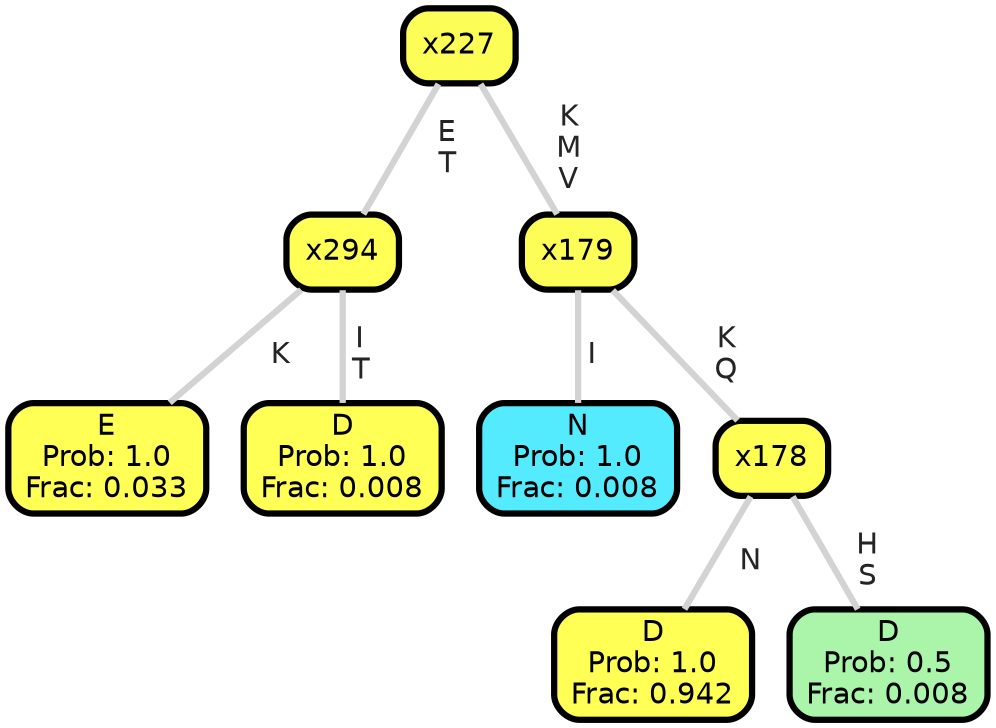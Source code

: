graph Tree {
node [shape=box, style="filled, rounded",color="black",penwidth="3",fontcolor="black",                 fontname=helvetica] ;
graph [ranksep="0 equally", splines=straight,                 bgcolor=transparent, dpi=200] ;
edge [fontname=helvetica, fontweight=bold,fontcolor=grey14,color=lightgray] ;
0 [label="E
Prob: 1.0
Frac: 0.033", fillcolor="#ffff55"] ;
1 [label="x294", fillcolor="#ffff55"] ;
2 [label="D
Prob: 1.0
Frac: 0.008", fillcolor="#ffff55"] ;
3 [label="x227", fillcolor="#fcfe57"] ;
4 [label="N
Prob: 1.0
Frac: 0.008", fillcolor="#55ebff"] ;
5 [label="x179", fillcolor="#fcfe57"] ;
6 [label="D
Prob: 1.0
Frac: 0.942", fillcolor="#ffff55"] ;
7 [label="x178", fillcolor="#fefe55"] ;
8 [label="D
Prob: 0.5
Frac: 0.008", fillcolor="#aaf5aa"] ;
1 -- 0 [label=" K",penwidth=3] ;
1 -- 2 [label=" I\n T",penwidth=3] ;
3 -- 1 [label=" E\n T",penwidth=3] ;
3 -- 5 [label=" K\n M\n V",penwidth=3] ;
5 -- 4 [label=" I",penwidth=3] ;
5 -- 7 [label=" K\n Q",penwidth=3] ;
7 -- 6 [label=" N",penwidth=3] ;
7 -- 8 [label=" H\n S",penwidth=3] ;
{rank = same;}}